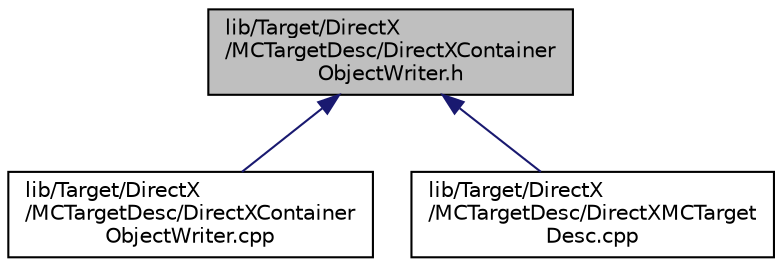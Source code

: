 digraph "lib/Target/DirectX/MCTargetDesc/DirectXContainerObjectWriter.h"
{
 // LATEX_PDF_SIZE
  bgcolor="transparent";
  edge [fontname="Helvetica",fontsize="10",labelfontname="Helvetica",labelfontsize="10"];
  node [fontname="Helvetica",fontsize="10",shape=record];
  Node1 [label="lib/Target/DirectX\l/MCTargetDesc/DirectXContainer\lObjectWriter.h",height=0.2,width=0.4,color="black", fillcolor="grey75", style="filled", fontcolor="black",tooltip=" "];
  Node1 -> Node2 [dir="back",color="midnightblue",fontsize="10",style="solid",fontname="Helvetica"];
  Node2 [label="lib/Target/DirectX\l/MCTargetDesc/DirectXContainer\lObjectWriter.cpp",height=0.2,width=0.4,color="black",URL="$DirectXContainerObjectWriter_8cpp.html",tooltip=" "];
  Node1 -> Node3 [dir="back",color="midnightblue",fontsize="10",style="solid",fontname="Helvetica"];
  Node3 [label="lib/Target/DirectX\l/MCTargetDesc/DirectXMCTarget\lDesc.cpp",height=0.2,width=0.4,color="black",URL="$DirectXMCTargetDesc_8cpp.html",tooltip=" "];
}
